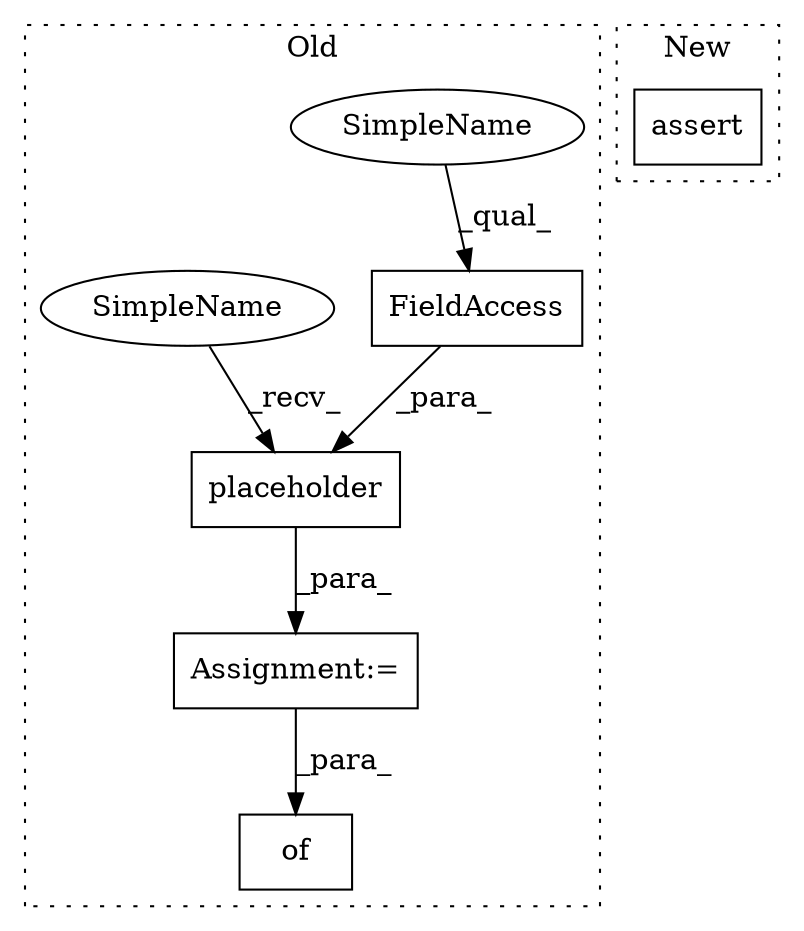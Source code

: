 digraph G {
subgraph cluster0 {
1 [label="placeholder" a="32" s="5390,5420" l="12,1" shape="box"];
3 [label="Assignment:=" a="7" s="5378" l="1" shape="box"];
4 [label="FieldAccess" a="22" s="5402" l="18" shape="box"];
5 [label="of" a="32" s="6002,6033" l="3,1" shape="box"];
6 [label="SimpleName" a="42" s="5402" l="10" shape="ellipse"];
7 [label="SimpleName" a="42" s="5379" l="10" shape="ellipse"];
label = "Old";
style="dotted";
}
subgraph cluster1 {
2 [label="assert" a="32" s="5999,6053" l="16,1" shape="box"];
label = "New";
style="dotted";
}
1 -> 3 [label="_para_"];
3 -> 5 [label="_para_"];
4 -> 1 [label="_para_"];
6 -> 4 [label="_qual_"];
7 -> 1 [label="_recv_"];
}